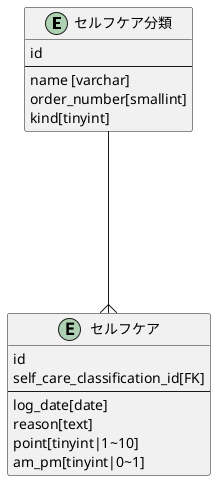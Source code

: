 @startuml er

entity "セルフケア分類" as self_care_classification {
  id
  --
  name [varchar]
  order_number[smallint]
  kind[tinyint]
}

entity "セルフケア" as self_care {
  id
  self_care_classification_id[FK]
  --
  log_date[date]
  reason[text]
  point[tinyint|1~10]
  am_pm[tinyint|0~1]
}

self_care_classification ----{ self_care

@enduml
